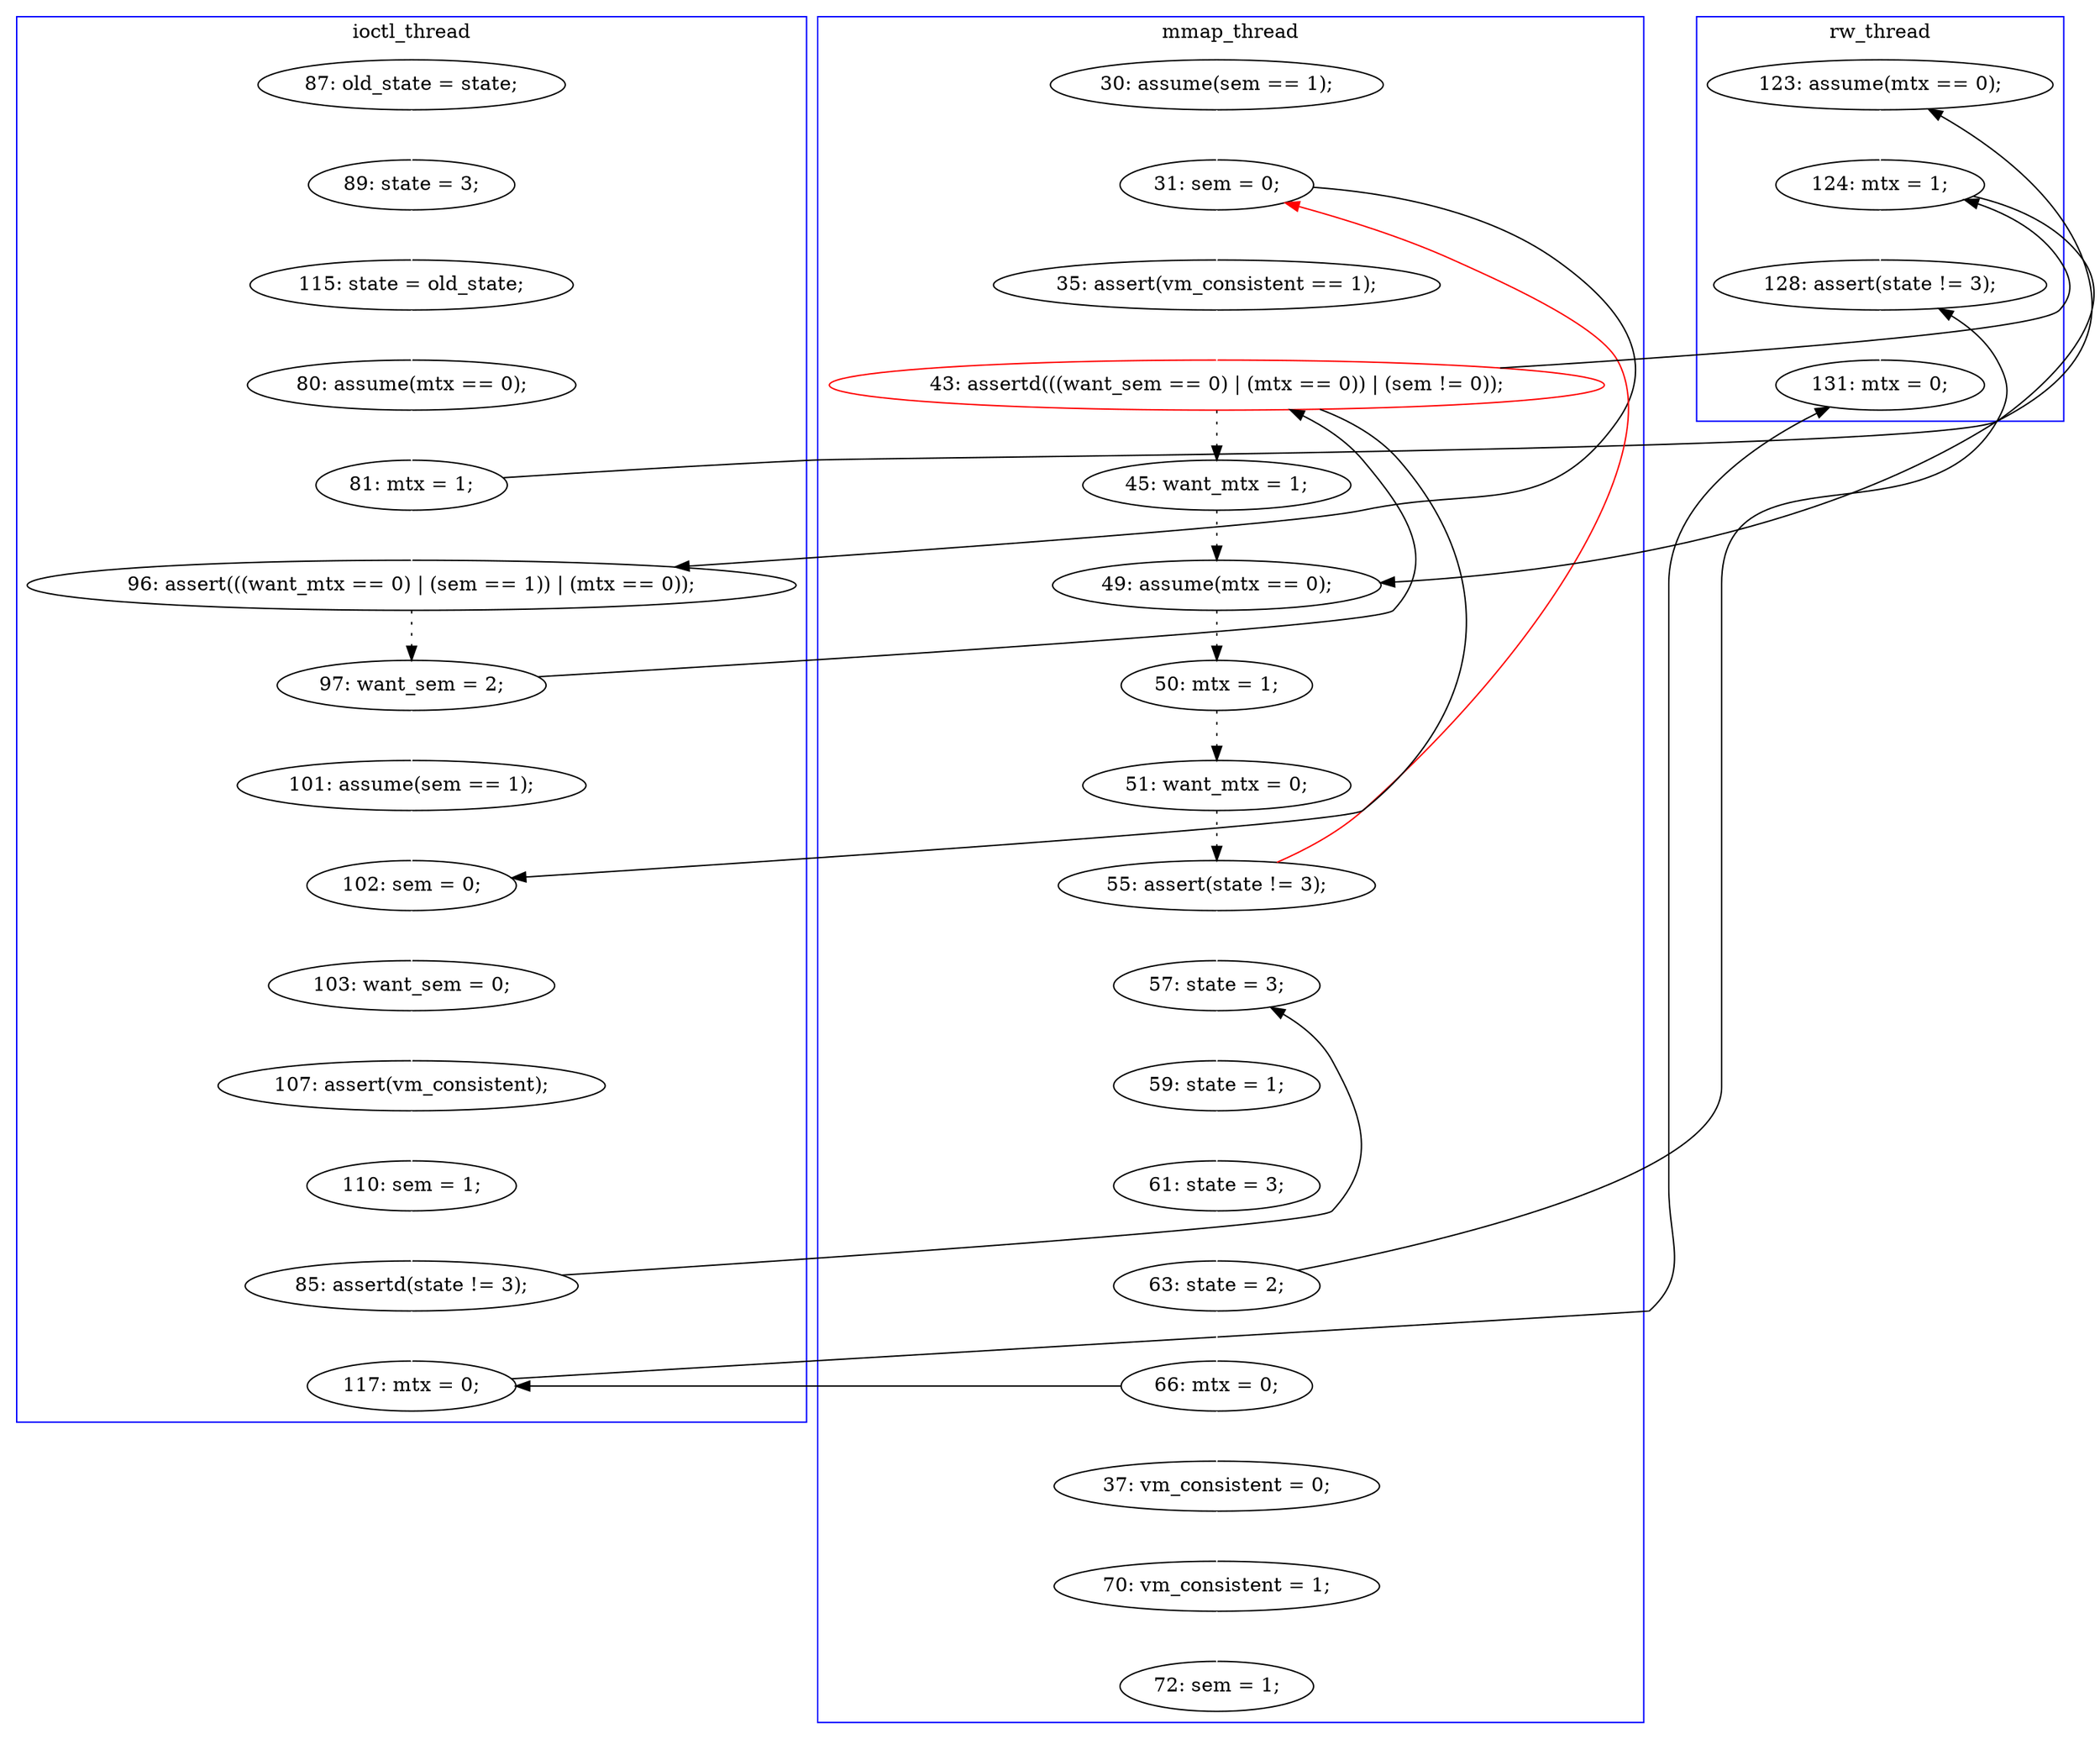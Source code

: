 digraph Counterexample {
	12 -> 14 [color = white, style = solid]
	49 -> 55 [color = white, style = solid]
	17 -> 18 [color = white, style = solid]
	18 -> 19 [color = white, style = solid]
	24 -> 26 [color = white, style = solid]
	40 -> 41 [color = white, style = solid]
	16 -> 22 [color = black, style = solid, constraint = false]
	48 -> 55 [color = black, style = solid, constraint = false]
	38 -> 40 [color = white, style = solid]
	29 -> 30 [color = white, style = solid]
	42 -> 43 [color = white, style = solid]
	25 -> 32 [color = black, style = dotted]
	23 -> 25 [color = white, style = solid]
	35 -> 36 [color = black, style = dotted]
	34 -> 35 [color = black, style = solid, constraint = false]
	24 -> 25 [color = black, style = solid, constraint = false]
	41 -> 42 [color = white, style = solid]
	25 -> 34 [color = black, style = solid, constraint = false]
	39 -> 40 [color = black, style = solid, constraint = false]
	45 -> 46 [color = white, style = solid]
	46 -> 47 [color = white, style = solid]
	36 -> 37 [color = black, style = dotted]
	38 -> 16 [color = red, style = solid, constraint = false]
	30 -> 39 [color = white, style = solid]
	19 -> 33 [color = black, style = solid, constraint = false]
	43 -> 49 [color = black, style = solid, constraint = false]
	34 -> 49 [color = white, style = solid]
	32 -> 35 [color = black, style = dotted]
	28 -> 29 [color = white, style = solid]
	25 -> 27 [color = black, style = solid, constraint = false]
	22 -> 24 [color = black, style = dotted]
	16 -> 23 [color = white, style = solid]
	19 -> 22 [color = white, style = solid]
	15 -> 16 [color = white, style = solid]
	44 -> 48 [color = black, style = solid, constraint = false]
	39 -> 48 [color = white, style = solid]
	14 -> 17 [color = white, style = solid]
	43 -> 44 [color = white, style = solid]
	26 -> 27 [color = white, style = solid]
	44 -> 45 [color = white, style = solid]
	33 -> 34 [color = white, style = solid]
	27 -> 28 [color = white, style = solid]
	37 -> 38 [color = black, style = dotted]
	subgraph cluster3 {
		label = rw_thread
		color = blue
		55  [label = "131: mtx = 0;"]
		34  [label = "124: mtx = 1;"]
		49  [label = "128: assert(state != 3);"]
		33  [label = "123: assume(mtx == 0);"]
	}
	subgraph cluster2 {
		label = ioctl_thread
		color = blue
		27  [label = "102: sem = 0;"]
		39  [label = "85: assertd(state != 3);"]
		17  [label = "115: state = old_state;"]
		26  [label = "101: assume(sem == 1);"]
		22  [label = "96: assert(((want_mtx == 0) | (sem == 1)) | (mtx == 0));"]
		12  [label = "87: old_state = state;"]
		28  [label = "103: want_sem = 0;"]
		30  [label = "110: sem = 1;"]
		48  [label = "117: mtx = 0;"]
		29  [label = "107: assert(vm_consistent);"]
		24  [label = "97: want_sem = 2;"]
		19  [label = "81: mtx = 1;"]
		18  [label = "80: assume(mtx == 0);"]
		14  [label = "89: state = 3;"]
	}
	subgraph cluster1 {
		label = mmap_thread
		color = blue
		16  [label = "31: sem = 0;"]
		32  [label = "45: want_mtx = 1;"]
		23  [label = "35: assert(vm_consistent == 1);"]
		38  [label = "55: assert(state != 3);"]
		15  [label = "30: assume(sem == 1);"]
		47  [label = "72: sem = 1;"]
		44  [label = "66: mtx = 0;"]
		41  [label = "59: state = 1;"]
		45  [label = "37: vm_consistent = 0;"]
		35  [label = "49: assume(mtx == 0);"]
		42  [label = "61: state = 3;"]
		40  [label = "57: state = 3;"]
		36  [label = "50: mtx = 1;"]
		25  [label = "43: assertd(((want_sem == 0) | (mtx == 0)) | (sem != 0));", color = red]
		46  [label = "70: vm_consistent = 1;"]
		43  [label = "63: state = 2;"]
		37  [label = "51: want_mtx = 0;"]
	}
}